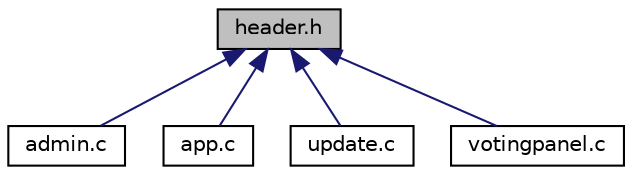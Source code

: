 digraph "header.h"
{
 // LATEX_PDF_SIZE
  edge [fontname="Helvetica",fontsize="10",labelfontname="Helvetica",labelfontsize="10"];
  node [fontname="Helvetica",fontsize="10",shape=record];
  Node1 [label="header.h",height=0.2,width=0.4,color="black", fillcolor="grey75", style="filled", fontcolor="black",tooltip=" "];
  Node1 -> Node2 [dir="back",color="midnightblue",fontsize="10",style="solid",fontname="Helvetica"];
  Node2 [label="admin.c",height=0.2,width=0.4,color="black", fillcolor="white", style="filled",URL="$admin_8c.html",tooltip=" "];
  Node1 -> Node3 [dir="back",color="midnightblue",fontsize="10",style="solid",fontname="Helvetica"];
  Node3 [label="app.c",height=0.2,width=0.4,color="black", fillcolor="white", style="filled",URL="$app_8c.html",tooltip=" "];
  Node1 -> Node4 [dir="back",color="midnightblue",fontsize="10",style="solid",fontname="Helvetica"];
  Node4 [label="update.c",height=0.2,width=0.4,color="black", fillcolor="white", style="filled",URL="$update_8c.html",tooltip=" "];
  Node1 -> Node5 [dir="back",color="midnightblue",fontsize="10",style="solid",fontname="Helvetica"];
  Node5 [label="votingpanel.c",height=0.2,width=0.4,color="black", fillcolor="white", style="filled",URL="$votingpanel_8c.html",tooltip=" "];
}
